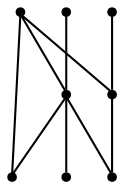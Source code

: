 graph {
  node [shape=point,comment="{\"directed\":false,\"doi\":\"10.1007/3-540-36151-0_1\",\"figure\":\"3 (2)\"}"]

  v0 [pos="1450.1761436462402,584.9196751912433"]
  v1 [pos="1624.1760571797693,793.6707496643065"]
  v2 [pos="1519.675064086914,793.6707496643065"]
  v3 [pos="1403.6761283874512,492.1696980794269"]
  v4 [pos="1519.675064086914,666.1696751912433"]
  v5 [pos="1450.1760164896648,793.6707496643065"]
  v6 [pos="1566.1761283874512,492.169698079427"]
  v7 [pos="1345.67502339681,793.6707496643065"]

  v0 -- v3 [id="-1",pos="1450.1761436462402,584.9196751912433 1460.1083119710288,565.7696406046548 1472.3333994547527,561.6946538289387 1484.8958333333335,561.6946538289387 1497.4541982014975,561.6946538289387 1509.679158528646,565.7696406046548 1519.7250366210938,573.3154932657876 1519.6999867757163,526.8863042195636 1519.6999867757163,526.8863042195636 1519.6999867757163,526.8863042195636 1403.6761283874512,492.1696980794269 1403.6761283874512,492.1696980794269 1403.6761283874512,492.1696980794269"]
  v0 -- v1 [id="-2",pos="1450.1761436462402,584.9196751912433 1460.1084391276042,604.0238062540689 1472.3333994547527,608.1029891967772 1484.8958333333335,608.1029891967772 1497.4541982014975,608.1029891967772 1509.6792856852214,604.0238062540689 1519.7250366210938,596.4821497599282 1624.1760571797693,793.6707496643065 1624.1760571797693,793.6707496643065 1624.1760571797693,793.6707496643065"]
  v2 -- v1 [id="-3",pos="1519.675064086914,793.6707496643065 1624.1760571797693,793.6707496643065 1624.1760571797693,793.6707496643065 1624.1760571797693,793.6707496643065"]
  v0 -- v7 [id="-4",pos="1450.1761436462402,584.9196751912433 1345.6708272298179,642.9070154825845 1345.6708272298179,642.9070154825845 1345.6708272298179,642.9070154825845 1345.67502339681,793.6707496643065 1345.67502339681,793.6707496643065 1345.67502339681,793.6707496643065"]
  v4 -- v2 [id="-5",pos="1519.675064086914,666.1696751912433 1519.675064086914,793.6707496643065 1519.675064086914,793.6707496643065 1519.675064086914,793.6707496643065"]
  v6 -- v0 [id="-7",pos="1566.1761283874512,492.169698079427 1450.0874837239585,526.8863042195636 1450.0874837239585,526.8863042195636 1450.0874837239585,526.8863042195636 1450.1761436462402,584.9196751912433 1450.1761436462402,584.9196751912433 1450.1761436462402,584.9196751912433"]
  v5 -- v7 [id="-8",pos="1450.1760164896648,793.6707496643065 1345.67502339681,793.6707496643065 1345.67502339681,793.6707496643065 1345.67502339681,793.6707496643065"]
  v5 -- v0 [id="-9",pos="1450.1760164896648,793.6707496643065 1450.1761436462402,584.9196751912433 1450.1761436462402,584.9196751912433 1450.1761436462402,584.9196751912433"]
  v5 -- v2 [id="-6",pos="1450.1760164896648,793.6707496643065 1519.675064086914,793.6707496643065 1519.675064086914,793.6707496643065 1519.675064086914,793.6707496643065"]
}